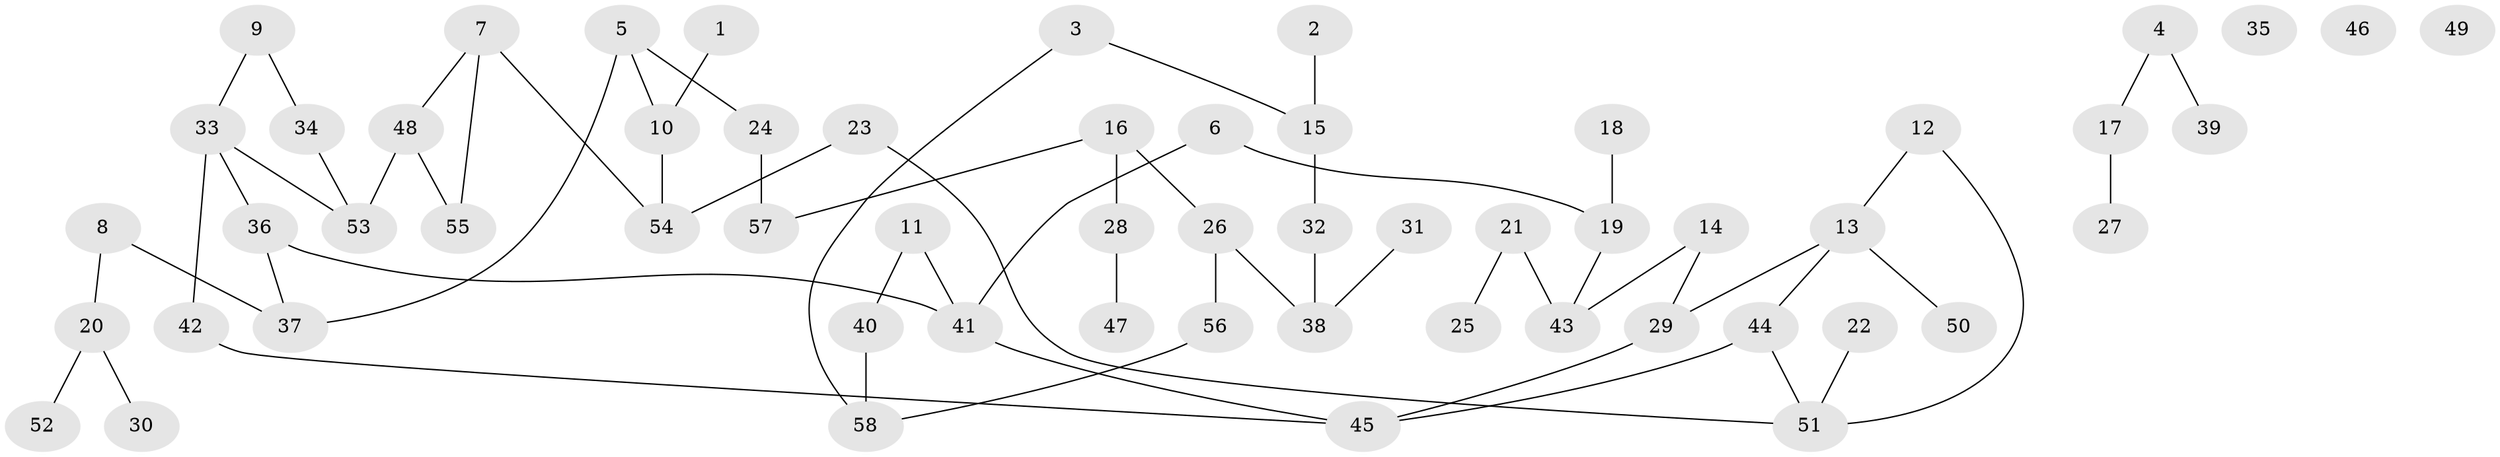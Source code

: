 // Generated by graph-tools (version 1.1) at 2025/25/03/09/25 03:25:13]
// undirected, 58 vertices, 63 edges
graph export_dot {
graph [start="1"]
  node [color=gray90,style=filled];
  1;
  2;
  3;
  4;
  5;
  6;
  7;
  8;
  9;
  10;
  11;
  12;
  13;
  14;
  15;
  16;
  17;
  18;
  19;
  20;
  21;
  22;
  23;
  24;
  25;
  26;
  27;
  28;
  29;
  30;
  31;
  32;
  33;
  34;
  35;
  36;
  37;
  38;
  39;
  40;
  41;
  42;
  43;
  44;
  45;
  46;
  47;
  48;
  49;
  50;
  51;
  52;
  53;
  54;
  55;
  56;
  57;
  58;
  1 -- 10;
  2 -- 15;
  3 -- 15;
  3 -- 58;
  4 -- 17;
  4 -- 39;
  5 -- 10;
  5 -- 24;
  5 -- 37;
  6 -- 19;
  6 -- 41;
  7 -- 48;
  7 -- 54;
  7 -- 55;
  8 -- 20;
  8 -- 37;
  9 -- 33;
  9 -- 34;
  10 -- 54;
  11 -- 40;
  11 -- 41;
  12 -- 13;
  12 -- 51;
  13 -- 29;
  13 -- 44;
  13 -- 50;
  14 -- 29;
  14 -- 43;
  15 -- 32;
  16 -- 26;
  16 -- 28;
  16 -- 57;
  17 -- 27;
  18 -- 19;
  19 -- 43;
  20 -- 30;
  20 -- 52;
  21 -- 25;
  21 -- 43;
  22 -- 51;
  23 -- 51;
  23 -- 54;
  24 -- 57;
  26 -- 38;
  26 -- 56;
  28 -- 47;
  29 -- 45;
  31 -- 38;
  32 -- 38;
  33 -- 36;
  33 -- 42;
  33 -- 53;
  34 -- 53;
  36 -- 37;
  36 -- 41;
  40 -- 58;
  41 -- 45;
  42 -- 45;
  44 -- 45;
  44 -- 51;
  48 -- 53;
  48 -- 55;
  56 -- 58;
}
